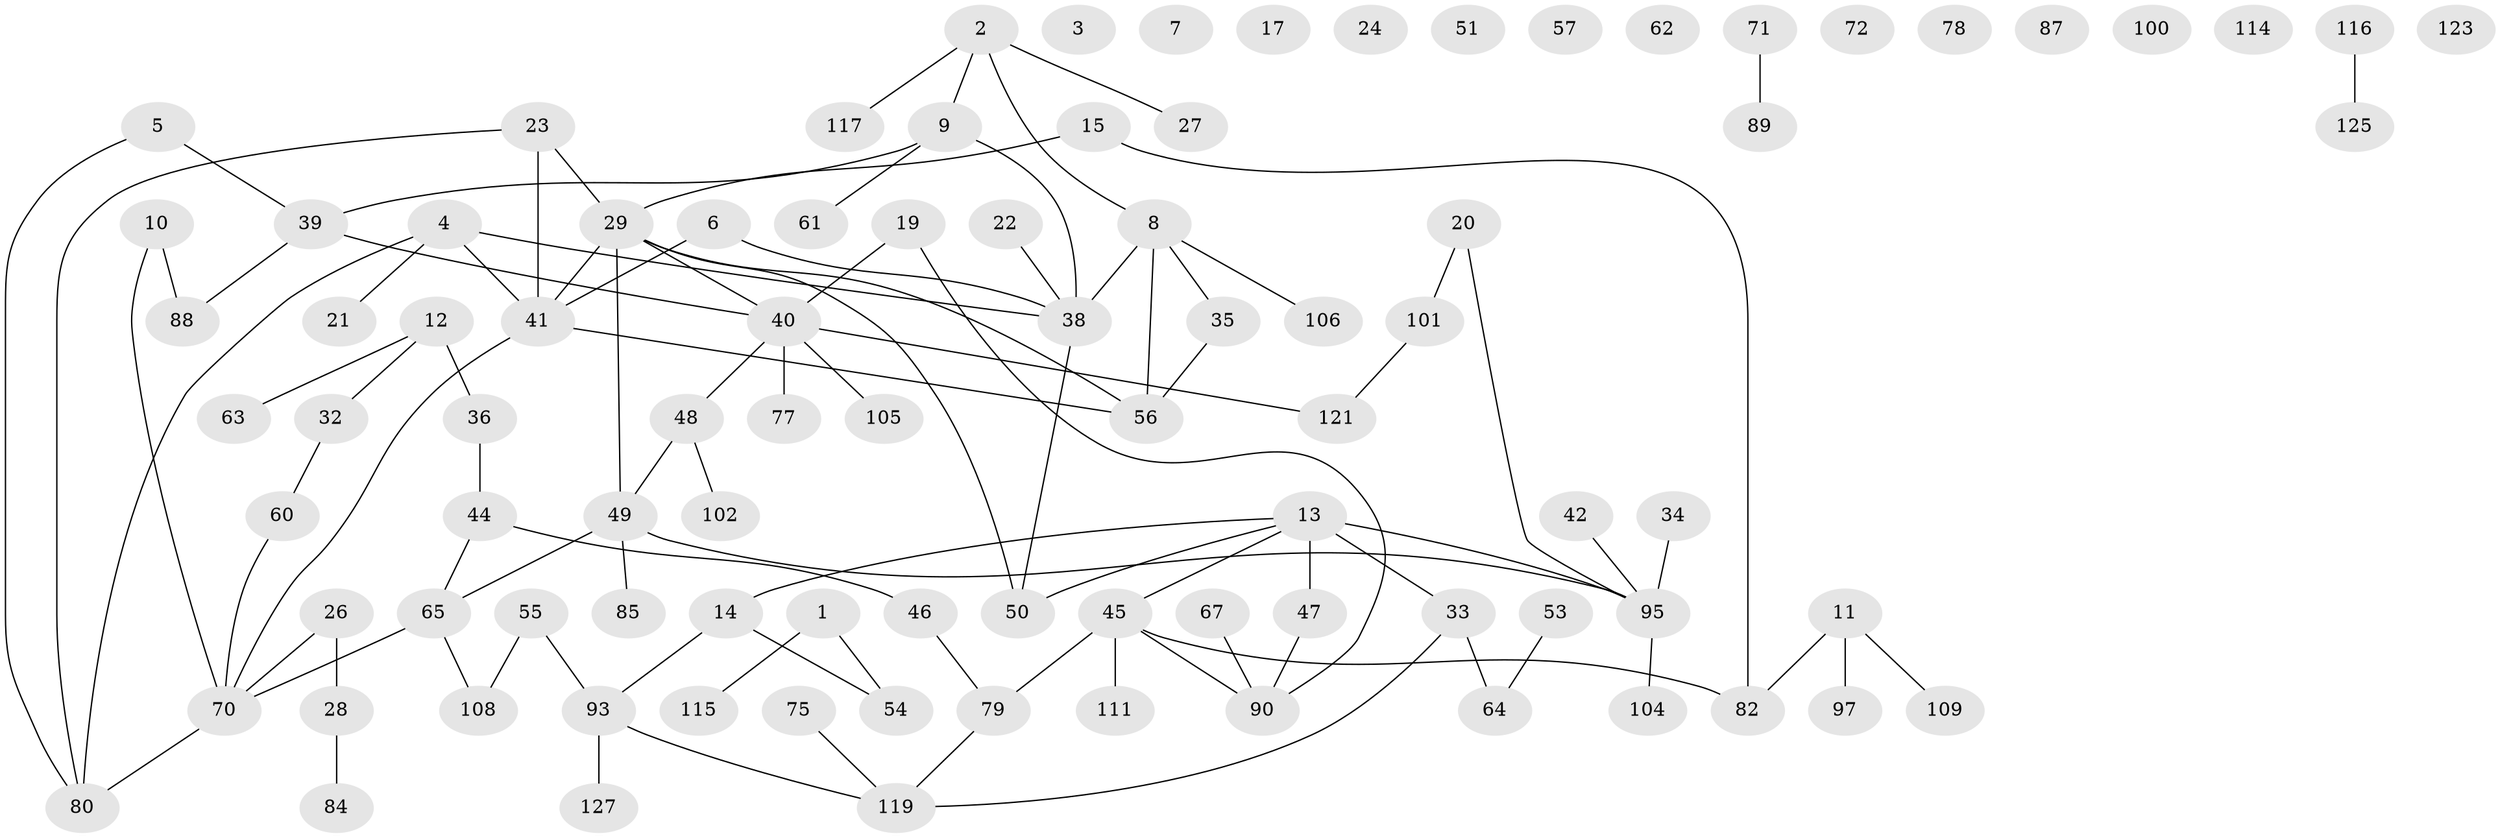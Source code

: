 // original degree distribution, {2: 0.27906976744186046, 0: 0.09302325581395349, 4: 0.11627906976744186, 1: 0.29457364341085274, 3: 0.15503875968992248, 6: 0.023255813953488372, 5: 0.031007751937984496, 8: 0.007751937984496124}
// Generated by graph-tools (version 1.1) at 2025/41/03/06/25 10:41:23]
// undirected, 92 vertices, 100 edges
graph export_dot {
graph [start="1"]
  node [color=gray90,style=filled];
  1 [super="+83"];
  2 [super="+37"];
  3;
  4 [super="+31"];
  5;
  6;
  7 [super="+16"];
  8 [super="+66"];
  9 [super="+98"];
  10;
  11 [super="+43"];
  12 [super="+18"];
  13 [super="+124"];
  14 [super="+107"];
  15 [super="+30"];
  17;
  19;
  20;
  21;
  22 [super="+86"];
  23 [super="+25"];
  24;
  26;
  27;
  28 [super="+76"];
  29 [super="+52"];
  32 [super="+91"];
  33;
  34;
  35;
  36 [super="+58"];
  38 [super="+103"];
  39 [super="+74"];
  40 [super="+110"];
  41 [super="+68"];
  42;
  44 [super="+92"];
  45 [super="+129"];
  46;
  47 [super="+113"];
  48 [super="+59"];
  49;
  50;
  51;
  53;
  54;
  55 [super="+73"];
  56 [super="+81"];
  57;
  60;
  61;
  62;
  63;
  64 [super="+69"];
  65 [super="+122"];
  67;
  70 [super="+126"];
  71;
  72;
  75;
  77;
  78;
  79;
  80 [super="+94"];
  82;
  84 [super="+118"];
  85;
  87;
  88 [super="+128"];
  89;
  90 [super="+99"];
  93 [super="+96"];
  95 [super="+112"];
  97;
  100;
  101;
  102;
  104;
  105;
  106;
  108;
  109;
  111;
  114;
  115;
  116;
  117;
  119 [super="+120"];
  121;
  123;
  125;
  127;
  1 -- 115;
  1 -- 54;
  2 -- 8;
  2 -- 27;
  2 -- 117;
  2 -- 9;
  4 -- 38;
  4 -- 41;
  4 -- 80;
  4 -- 21;
  5 -- 39;
  5 -- 80;
  6 -- 38;
  6 -- 41;
  8 -- 38;
  8 -- 106;
  8 -- 56;
  8 -- 35;
  9 -- 38;
  9 -- 61;
  9 -- 39;
  10 -- 70;
  10 -- 88;
  11 -- 97;
  11 -- 82;
  11 -- 109;
  12 -- 36;
  12 -- 32;
  12 -- 63;
  13 -- 33;
  13 -- 50;
  13 -- 95 [weight=2];
  13 -- 45;
  13 -- 14;
  13 -- 47;
  14 -- 93;
  14 -- 54;
  15 -- 82;
  15 -- 29;
  19 -- 40;
  19 -- 90;
  20 -- 101;
  20 -- 95;
  22 -- 38;
  23 -- 80;
  23 -- 41;
  23 -- 29;
  26 -- 70;
  26 -- 28;
  28 -- 84;
  29 -- 49;
  29 -- 50;
  29 -- 56;
  29 -- 40;
  29 -- 41;
  32 -- 60;
  33 -- 64;
  33 -- 119;
  34 -- 95;
  35 -- 56;
  36 -- 44;
  38 -- 50;
  39 -- 40;
  39 -- 88;
  40 -- 121;
  40 -- 48;
  40 -- 105;
  40 -- 77;
  41 -- 56;
  41 -- 70;
  42 -- 95;
  44 -- 46;
  44 -- 65;
  45 -- 82;
  45 -- 90;
  45 -- 111;
  45 -- 79;
  46 -- 79;
  47 -- 90;
  48 -- 49;
  48 -- 102;
  49 -- 65;
  49 -- 85;
  49 -- 95;
  53 -- 64;
  55 -- 108;
  55 -- 93;
  60 -- 70;
  65 -- 108;
  65 -- 70;
  67 -- 90;
  70 -- 80;
  71 -- 89;
  75 -- 119;
  79 -- 119;
  93 -- 119;
  93 -- 127;
  95 -- 104;
  101 -- 121;
  116 -- 125;
}
